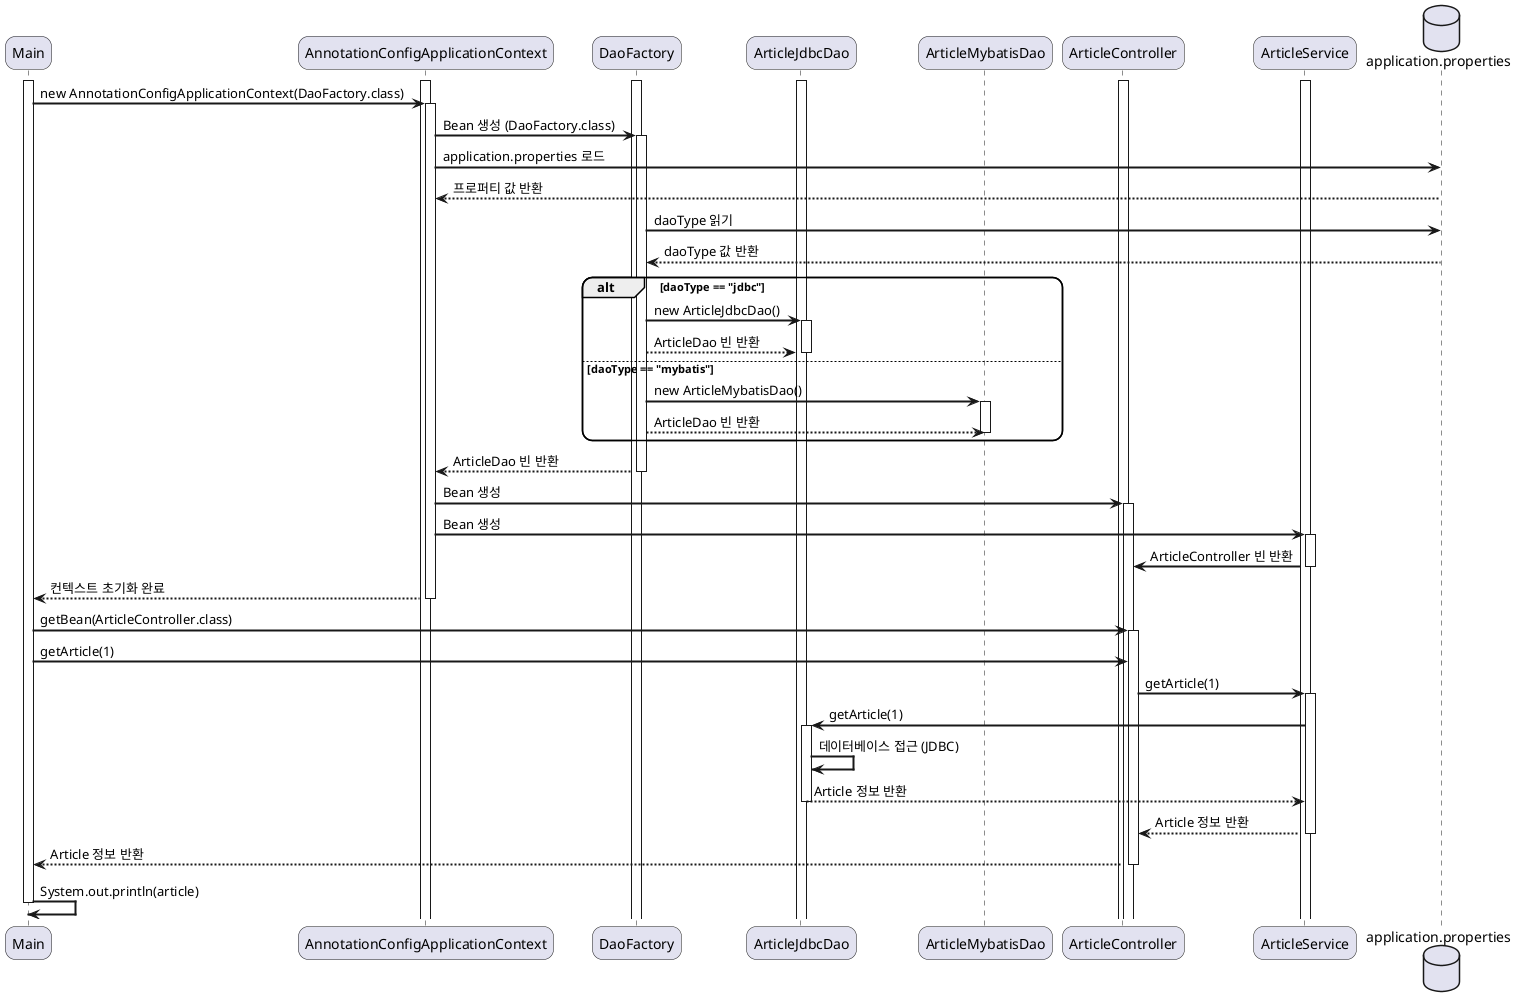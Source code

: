 @startuml
' 스타일 설정
skinparam sequenceArrowThickness 2
skinparam roundcorner 20

' 참가자 정의
participant Main
participant AnnotationConfigApplicationContext as Context
participant DaoFactory
participant ArticleJdbcDao
participant ArticleMybatisDao
participant ArticleController
participant ArticleService
database "application.properties" as Properties

' 액티브 바 스타일
activate Main
activate Context
activate DaoFactory
activate ArticleJdbcDao
activate ArticleService
activate ArticleController

' 실행 흐름
Main -> Context : new AnnotationConfigApplicationContext(DaoFactory.class)
activate Context
Context -> DaoFactory : Bean 생성 (DaoFactory.class)
activate DaoFactory
Context -> Properties : application.properties 로드
Properties --> Context : 프로퍼티 값 반환
DaoFactory -> Properties : daoType 읽기
Properties --> DaoFactory : daoType 값 반환
alt daoType == "jdbc"
    DaoFactory -> ArticleJdbcDao : new ArticleJdbcDao()
    activate ArticleJdbcDao
    ArticleJdbcDao <-- DaoFactory : ArticleDao 빈 반환
    deactivate ArticleJdbcDao
else daoType == "mybatis"
    DaoFactory -> ArticleMybatisDao : new ArticleMybatisDao()
    activate ArticleMybatisDao
    ArticleMybatisDao <-- DaoFactory : ArticleDao 빈 반환
    deactivate ArticleMybatisDao
end
DaoFactory --> Context : ArticleDao 빈 반환
deactivate DaoFactory
Context -> ArticleController : Bean 생성
activate ArticleController
Context -> ArticleService : Bean 생성
activate ArticleService
ArticleService -> ArticleController : ArticleController 빈 반환
deactivate ArticleService
Context --> Main : 컨텍스트 초기화 완료
deactivate Context
Main -> ArticleController : getBean(ArticleController.class)
activate ArticleController
Main -> ArticleController : getArticle(1)
ArticleController -> ArticleService : getArticle(1)
activate ArticleService
ArticleService -> ArticleJdbcDao : getArticle(1)
activate ArticleJdbcDao
ArticleJdbcDao -> ArticleJdbcDao : 데이터베이스 접근 (JDBC)
ArticleJdbcDao --> ArticleService : Article 정보 반환
deactivate ArticleJdbcDao
ArticleService --> ArticleController : Article 정보 반환
deactivate ArticleService
ArticleController --> Main : Article 정보 반환
deactivate ArticleController
Main -> Main : System.out.println(article)
deactivate Main

@enduml